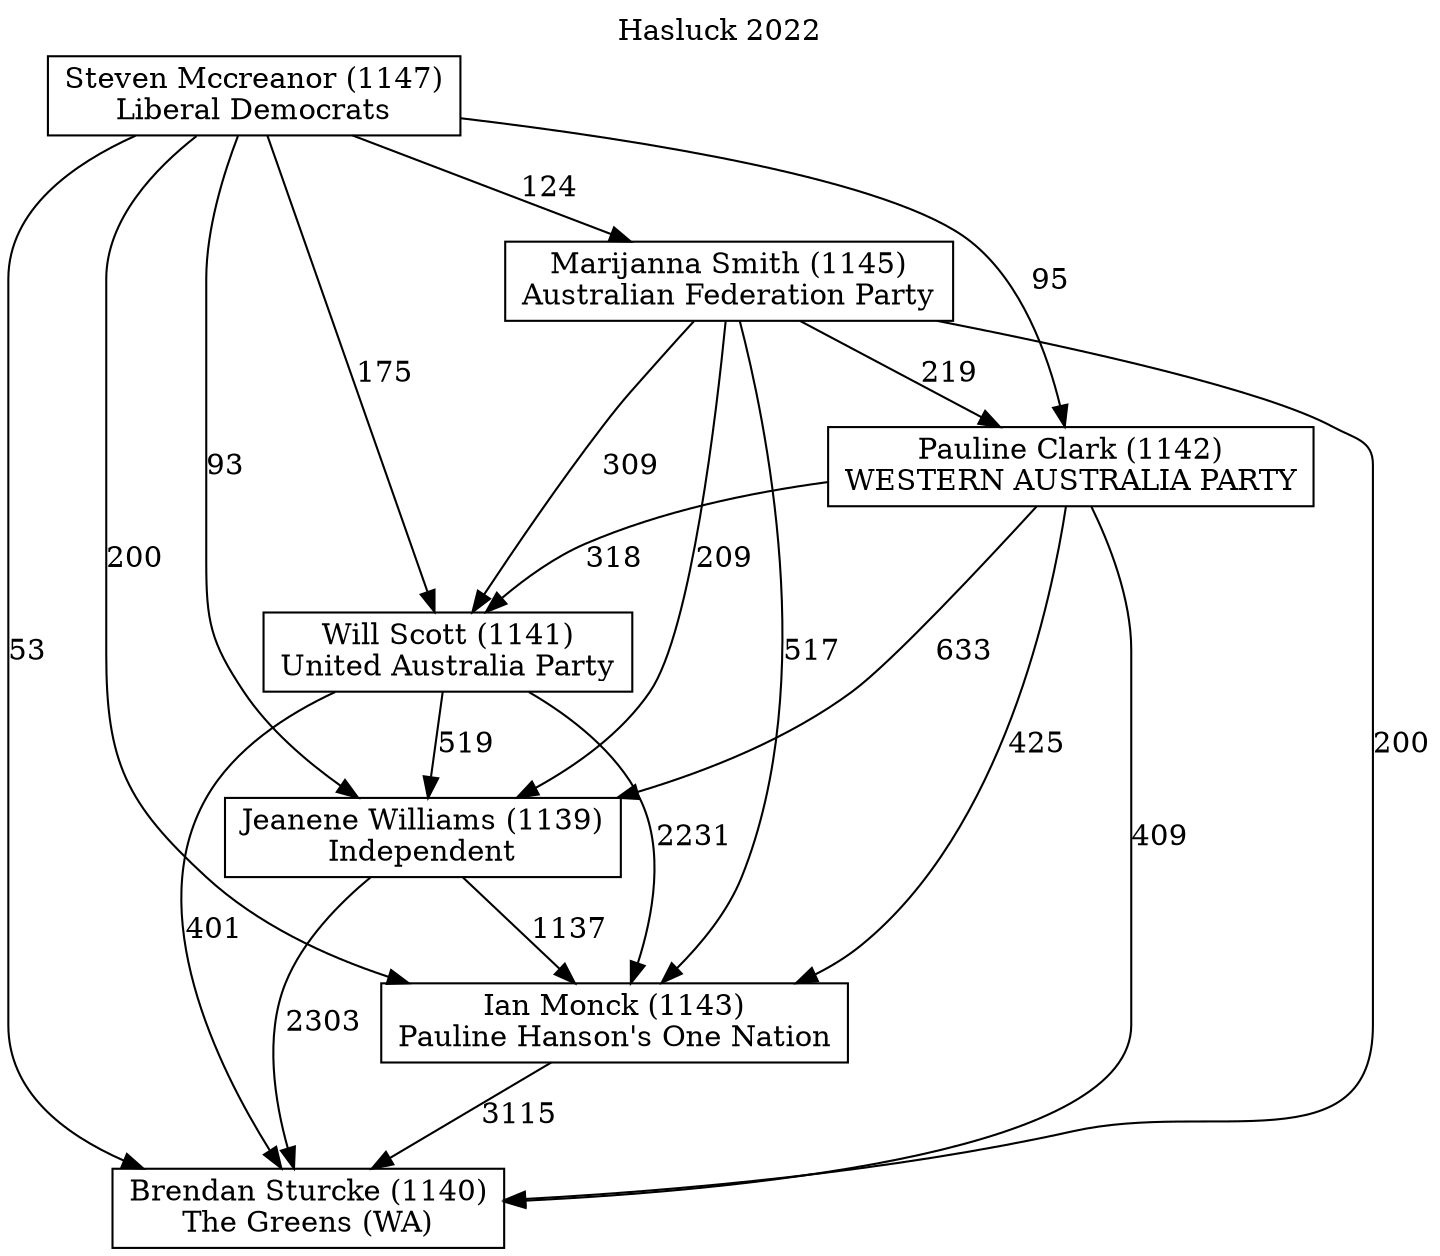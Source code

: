 // House preference flow
digraph "Brendan Sturcke (1140)_Hasluck_2022" {
	graph [label="Hasluck 2022" labelloc=t]
	node [shape=box]
	"Brendan Sturcke (1140)" [label="Brendan Sturcke (1140)
The Greens (WA)"]
	"Ian Monck (1143)" [label="Ian Monck (1143)
Pauline Hanson's One Nation"]
	"Jeanene Williams (1139)" [label="Jeanene Williams (1139)
Independent"]
	"Will Scott (1141)" [label="Will Scott (1141)
United Australia Party"]
	"Pauline Clark (1142)" [label="Pauline Clark (1142)
WESTERN AUSTRALIA PARTY"]
	"Marijanna Smith (1145)" [label="Marijanna Smith (1145)
Australian Federation Party"]
	"Steven Mccreanor (1147)" [label="Steven Mccreanor (1147)
Liberal Democrats"]
	"Brendan Sturcke (1140)" [label="Brendan Sturcke (1140)
The Greens (WA)"]
	"Jeanene Williams (1139)" [label="Jeanene Williams (1139)
Independent"]
	"Will Scott (1141)" [label="Will Scott (1141)
United Australia Party"]
	"Pauline Clark (1142)" [label="Pauline Clark (1142)
WESTERN AUSTRALIA PARTY"]
	"Marijanna Smith (1145)" [label="Marijanna Smith (1145)
Australian Federation Party"]
	"Steven Mccreanor (1147)" [label="Steven Mccreanor (1147)
Liberal Democrats"]
	"Brendan Sturcke (1140)" [label="Brendan Sturcke (1140)
The Greens (WA)"]
	"Will Scott (1141)" [label="Will Scott (1141)
United Australia Party"]
	"Pauline Clark (1142)" [label="Pauline Clark (1142)
WESTERN AUSTRALIA PARTY"]
	"Marijanna Smith (1145)" [label="Marijanna Smith (1145)
Australian Federation Party"]
	"Steven Mccreanor (1147)" [label="Steven Mccreanor (1147)
Liberal Democrats"]
	"Brendan Sturcke (1140)" [label="Brendan Sturcke (1140)
The Greens (WA)"]
	"Pauline Clark (1142)" [label="Pauline Clark (1142)
WESTERN AUSTRALIA PARTY"]
	"Marijanna Smith (1145)" [label="Marijanna Smith (1145)
Australian Federation Party"]
	"Steven Mccreanor (1147)" [label="Steven Mccreanor (1147)
Liberal Democrats"]
	"Brendan Sturcke (1140)" [label="Brendan Sturcke (1140)
The Greens (WA)"]
	"Marijanna Smith (1145)" [label="Marijanna Smith (1145)
Australian Federation Party"]
	"Steven Mccreanor (1147)" [label="Steven Mccreanor (1147)
Liberal Democrats"]
	"Brendan Sturcke (1140)" [label="Brendan Sturcke (1140)
The Greens (WA)"]
	"Steven Mccreanor (1147)" [label="Steven Mccreanor (1147)
Liberal Democrats"]
	"Steven Mccreanor (1147)" [label="Steven Mccreanor (1147)
Liberal Democrats"]
	"Marijanna Smith (1145)" [label="Marijanna Smith (1145)
Australian Federation Party"]
	"Steven Mccreanor (1147)" [label="Steven Mccreanor (1147)
Liberal Democrats"]
	"Steven Mccreanor (1147)" [label="Steven Mccreanor (1147)
Liberal Democrats"]
	"Pauline Clark (1142)" [label="Pauline Clark (1142)
WESTERN AUSTRALIA PARTY"]
	"Marijanna Smith (1145)" [label="Marijanna Smith (1145)
Australian Federation Party"]
	"Steven Mccreanor (1147)" [label="Steven Mccreanor (1147)
Liberal Democrats"]
	"Pauline Clark (1142)" [label="Pauline Clark (1142)
WESTERN AUSTRALIA PARTY"]
	"Steven Mccreanor (1147)" [label="Steven Mccreanor (1147)
Liberal Democrats"]
	"Steven Mccreanor (1147)" [label="Steven Mccreanor (1147)
Liberal Democrats"]
	"Marijanna Smith (1145)" [label="Marijanna Smith (1145)
Australian Federation Party"]
	"Steven Mccreanor (1147)" [label="Steven Mccreanor (1147)
Liberal Democrats"]
	"Steven Mccreanor (1147)" [label="Steven Mccreanor (1147)
Liberal Democrats"]
	"Will Scott (1141)" [label="Will Scott (1141)
United Australia Party"]
	"Pauline Clark (1142)" [label="Pauline Clark (1142)
WESTERN AUSTRALIA PARTY"]
	"Marijanna Smith (1145)" [label="Marijanna Smith (1145)
Australian Federation Party"]
	"Steven Mccreanor (1147)" [label="Steven Mccreanor (1147)
Liberal Democrats"]
	"Will Scott (1141)" [label="Will Scott (1141)
United Australia Party"]
	"Marijanna Smith (1145)" [label="Marijanna Smith (1145)
Australian Federation Party"]
	"Steven Mccreanor (1147)" [label="Steven Mccreanor (1147)
Liberal Democrats"]
	"Will Scott (1141)" [label="Will Scott (1141)
United Australia Party"]
	"Steven Mccreanor (1147)" [label="Steven Mccreanor (1147)
Liberal Democrats"]
	"Steven Mccreanor (1147)" [label="Steven Mccreanor (1147)
Liberal Democrats"]
	"Marijanna Smith (1145)" [label="Marijanna Smith (1145)
Australian Federation Party"]
	"Steven Mccreanor (1147)" [label="Steven Mccreanor (1147)
Liberal Democrats"]
	"Steven Mccreanor (1147)" [label="Steven Mccreanor (1147)
Liberal Democrats"]
	"Pauline Clark (1142)" [label="Pauline Clark (1142)
WESTERN AUSTRALIA PARTY"]
	"Marijanna Smith (1145)" [label="Marijanna Smith (1145)
Australian Federation Party"]
	"Steven Mccreanor (1147)" [label="Steven Mccreanor (1147)
Liberal Democrats"]
	"Pauline Clark (1142)" [label="Pauline Clark (1142)
WESTERN AUSTRALIA PARTY"]
	"Steven Mccreanor (1147)" [label="Steven Mccreanor (1147)
Liberal Democrats"]
	"Steven Mccreanor (1147)" [label="Steven Mccreanor (1147)
Liberal Democrats"]
	"Marijanna Smith (1145)" [label="Marijanna Smith (1145)
Australian Federation Party"]
	"Steven Mccreanor (1147)" [label="Steven Mccreanor (1147)
Liberal Democrats"]
	"Steven Mccreanor (1147)" [label="Steven Mccreanor (1147)
Liberal Democrats"]
	"Jeanene Williams (1139)" [label="Jeanene Williams (1139)
Independent"]
	"Will Scott (1141)" [label="Will Scott (1141)
United Australia Party"]
	"Pauline Clark (1142)" [label="Pauline Clark (1142)
WESTERN AUSTRALIA PARTY"]
	"Marijanna Smith (1145)" [label="Marijanna Smith (1145)
Australian Federation Party"]
	"Steven Mccreanor (1147)" [label="Steven Mccreanor (1147)
Liberal Democrats"]
	"Jeanene Williams (1139)" [label="Jeanene Williams (1139)
Independent"]
	"Pauline Clark (1142)" [label="Pauline Clark (1142)
WESTERN AUSTRALIA PARTY"]
	"Marijanna Smith (1145)" [label="Marijanna Smith (1145)
Australian Federation Party"]
	"Steven Mccreanor (1147)" [label="Steven Mccreanor (1147)
Liberal Democrats"]
	"Jeanene Williams (1139)" [label="Jeanene Williams (1139)
Independent"]
	"Marijanna Smith (1145)" [label="Marijanna Smith (1145)
Australian Federation Party"]
	"Steven Mccreanor (1147)" [label="Steven Mccreanor (1147)
Liberal Democrats"]
	"Jeanene Williams (1139)" [label="Jeanene Williams (1139)
Independent"]
	"Steven Mccreanor (1147)" [label="Steven Mccreanor (1147)
Liberal Democrats"]
	"Steven Mccreanor (1147)" [label="Steven Mccreanor (1147)
Liberal Democrats"]
	"Marijanna Smith (1145)" [label="Marijanna Smith (1145)
Australian Federation Party"]
	"Steven Mccreanor (1147)" [label="Steven Mccreanor (1147)
Liberal Democrats"]
	"Steven Mccreanor (1147)" [label="Steven Mccreanor (1147)
Liberal Democrats"]
	"Pauline Clark (1142)" [label="Pauline Clark (1142)
WESTERN AUSTRALIA PARTY"]
	"Marijanna Smith (1145)" [label="Marijanna Smith (1145)
Australian Federation Party"]
	"Steven Mccreanor (1147)" [label="Steven Mccreanor (1147)
Liberal Democrats"]
	"Pauline Clark (1142)" [label="Pauline Clark (1142)
WESTERN AUSTRALIA PARTY"]
	"Steven Mccreanor (1147)" [label="Steven Mccreanor (1147)
Liberal Democrats"]
	"Steven Mccreanor (1147)" [label="Steven Mccreanor (1147)
Liberal Democrats"]
	"Marijanna Smith (1145)" [label="Marijanna Smith (1145)
Australian Federation Party"]
	"Steven Mccreanor (1147)" [label="Steven Mccreanor (1147)
Liberal Democrats"]
	"Steven Mccreanor (1147)" [label="Steven Mccreanor (1147)
Liberal Democrats"]
	"Will Scott (1141)" [label="Will Scott (1141)
United Australia Party"]
	"Pauline Clark (1142)" [label="Pauline Clark (1142)
WESTERN AUSTRALIA PARTY"]
	"Marijanna Smith (1145)" [label="Marijanna Smith (1145)
Australian Federation Party"]
	"Steven Mccreanor (1147)" [label="Steven Mccreanor (1147)
Liberal Democrats"]
	"Will Scott (1141)" [label="Will Scott (1141)
United Australia Party"]
	"Marijanna Smith (1145)" [label="Marijanna Smith (1145)
Australian Federation Party"]
	"Steven Mccreanor (1147)" [label="Steven Mccreanor (1147)
Liberal Democrats"]
	"Will Scott (1141)" [label="Will Scott (1141)
United Australia Party"]
	"Steven Mccreanor (1147)" [label="Steven Mccreanor (1147)
Liberal Democrats"]
	"Steven Mccreanor (1147)" [label="Steven Mccreanor (1147)
Liberal Democrats"]
	"Marijanna Smith (1145)" [label="Marijanna Smith (1145)
Australian Federation Party"]
	"Steven Mccreanor (1147)" [label="Steven Mccreanor (1147)
Liberal Democrats"]
	"Steven Mccreanor (1147)" [label="Steven Mccreanor (1147)
Liberal Democrats"]
	"Pauline Clark (1142)" [label="Pauline Clark (1142)
WESTERN AUSTRALIA PARTY"]
	"Marijanna Smith (1145)" [label="Marijanna Smith (1145)
Australian Federation Party"]
	"Steven Mccreanor (1147)" [label="Steven Mccreanor (1147)
Liberal Democrats"]
	"Pauline Clark (1142)" [label="Pauline Clark (1142)
WESTERN AUSTRALIA PARTY"]
	"Steven Mccreanor (1147)" [label="Steven Mccreanor (1147)
Liberal Democrats"]
	"Steven Mccreanor (1147)" [label="Steven Mccreanor (1147)
Liberal Democrats"]
	"Marijanna Smith (1145)" [label="Marijanna Smith (1145)
Australian Federation Party"]
	"Steven Mccreanor (1147)" [label="Steven Mccreanor (1147)
Liberal Democrats"]
	"Steven Mccreanor (1147)" [label="Steven Mccreanor (1147)
Liberal Democrats"]
	"Ian Monck (1143)" [label="Ian Monck (1143)
Pauline Hanson's One Nation"]
	"Jeanene Williams (1139)" [label="Jeanene Williams (1139)
Independent"]
	"Will Scott (1141)" [label="Will Scott (1141)
United Australia Party"]
	"Pauline Clark (1142)" [label="Pauline Clark (1142)
WESTERN AUSTRALIA PARTY"]
	"Marijanna Smith (1145)" [label="Marijanna Smith (1145)
Australian Federation Party"]
	"Steven Mccreanor (1147)" [label="Steven Mccreanor (1147)
Liberal Democrats"]
	"Ian Monck (1143)" [label="Ian Monck (1143)
Pauline Hanson's One Nation"]
	"Will Scott (1141)" [label="Will Scott (1141)
United Australia Party"]
	"Pauline Clark (1142)" [label="Pauline Clark (1142)
WESTERN AUSTRALIA PARTY"]
	"Marijanna Smith (1145)" [label="Marijanna Smith (1145)
Australian Federation Party"]
	"Steven Mccreanor (1147)" [label="Steven Mccreanor (1147)
Liberal Democrats"]
	"Ian Monck (1143)" [label="Ian Monck (1143)
Pauline Hanson's One Nation"]
	"Pauline Clark (1142)" [label="Pauline Clark (1142)
WESTERN AUSTRALIA PARTY"]
	"Marijanna Smith (1145)" [label="Marijanna Smith (1145)
Australian Federation Party"]
	"Steven Mccreanor (1147)" [label="Steven Mccreanor (1147)
Liberal Democrats"]
	"Ian Monck (1143)" [label="Ian Monck (1143)
Pauline Hanson's One Nation"]
	"Marijanna Smith (1145)" [label="Marijanna Smith (1145)
Australian Federation Party"]
	"Steven Mccreanor (1147)" [label="Steven Mccreanor (1147)
Liberal Democrats"]
	"Ian Monck (1143)" [label="Ian Monck (1143)
Pauline Hanson's One Nation"]
	"Steven Mccreanor (1147)" [label="Steven Mccreanor (1147)
Liberal Democrats"]
	"Steven Mccreanor (1147)" [label="Steven Mccreanor (1147)
Liberal Democrats"]
	"Marijanna Smith (1145)" [label="Marijanna Smith (1145)
Australian Federation Party"]
	"Steven Mccreanor (1147)" [label="Steven Mccreanor (1147)
Liberal Democrats"]
	"Steven Mccreanor (1147)" [label="Steven Mccreanor (1147)
Liberal Democrats"]
	"Pauline Clark (1142)" [label="Pauline Clark (1142)
WESTERN AUSTRALIA PARTY"]
	"Marijanna Smith (1145)" [label="Marijanna Smith (1145)
Australian Federation Party"]
	"Steven Mccreanor (1147)" [label="Steven Mccreanor (1147)
Liberal Democrats"]
	"Pauline Clark (1142)" [label="Pauline Clark (1142)
WESTERN AUSTRALIA PARTY"]
	"Steven Mccreanor (1147)" [label="Steven Mccreanor (1147)
Liberal Democrats"]
	"Steven Mccreanor (1147)" [label="Steven Mccreanor (1147)
Liberal Democrats"]
	"Marijanna Smith (1145)" [label="Marijanna Smith (1145)
Australian Federation Party"]
	"Steven Mccreanor (1147)" [label="Steven Mccreanor (1147)
Liberal Democrats"]
	"Steven Mccreanor (1147)" [label="Steven Mccreanor (1147)
Liberal Democrats"]
	"Will Scott (1141)" [label="Will Scott (1141)
United Australia Party"]
	"Pauline Clark (1142)" [label="Pauline Clark (1142)
WESTERN AUSTRALIA PARTY"]
	"Marijanna Smith (1145)" [label="Marijanna Smith (1145)
Australian Federation Party"]
	"Steven Mccreanor (1147)" [label="Steven Mccreanor (1147)
Liberal Democrats"]
	"Will Scott (1141)" [label="Will Scott (1141)
United Australia Party"]
	"Marijanna Smith (1145)" [label="Marijanna Smith (1145)
Australian Federation Party"]
	"Steven Mccreanor (1147)" [label="Steven Mccreanor (1147)
Liberal Democrats"]
	"Will Scott (1141)" [label="Will Scott (1141)
United Australia Party"]
	"Steven Mccreanor (1147)" [label="Steven Mccreanor (1147)
Liberal Democrats"]
	"Steven Mccreanor (1147)" [label="Steven Mccreanor (1147)
Liberal Democrats"]
	"Marijanna Smith (1145)" [label="Marijanna Smith (1145)
Australian Federation Party"]
	"Steven Mccreanor (1147)" [label="Steven Mccreanor (1147)
Liberal Democrats"]
	"Steven Mccreanor (1147)" [label="Steven Mccreanor (1147)
Liberal Democrats"]
	"Pauline Clark (1142)" [label="Pauline Clark (1142)
WESTERN AUSTRALIA PARTY"]
	"Marijanna Smith (1145)" [label="Marijanna Smith (1145)
Australian Federation Party"]
	"Steven Mccreanor (1147)" [label="Steven Mccreanor (1147)
Liberal Democrats"]
	"Pauline Clark (1142)" [label="Pauline Clark (1142)
WESTERN AUSTRALIA PARTY"]
	"Steven Mccreanor (1147)" [label="Steven Mccreanor (1147)
Liberal Democrats"]
	"Steven Mccreanor (1147)" [label="Steven Mccreanor (1147)
Liberal Democrats"]
	"Marijanna Smith (1145)" [label="Marijanna Smith (1145)
Australian Federation Party"]
	"Steven Mccreanor (1147)" [label="Steven Mccreanor (1147)
Liberal Democrats"]
	"Steven Mccreanor (1147)" [label="Steven Mccreanor (1147)
Liberal Democrats"]
	"Jeanene Williams (1139)" [label="Jeanene Williams (1139)
Independent"]
	"Will Scott (1141)" [label="Will Scott (1141)
United Australia Party"]
	"Pauline Clark (1142)" [label="Pauline Clark (1142)
WESTERN AUSTRALIA PARTY"]
	"Marijanna Smith (1145)" [label="Marijanna Smith (1145)
Australian Federation Party"]
	"Steven Mccreanor (1147)" [label="Steven Mccreanor (1147)
Liberal Democrats"]
	"Jeanene Williams (1139)" [label="Jeanene Williams (1139)
Independent"]
	"Pauline Clark (1142)" [label="Pauline Clark (1142)
WESTERN AUSTRALIA PARTY"]
	"Marijanna Smith (1145)" [label="Marijanna Smith (1145)
Australian Federation Party"]
	"Steven Mccreanor (1147)" [label="Steven Mccreanor (1147)
Liberal Democrats"]
	"Jeanene Williams (1139)" [label="Jeanene Williams (1139)
Independent"]
	"Marijanna Smith (1145)" [label="Marijanna Smith (1145)
Australian Federation Party"]
	"Steven Mccreanor (1147)" [label="Steven Mccreanor (1147)
Liberal Democrats"]
	"Jeanene Williams (1139)" [label="Jeanene Williams (1139)
Independent"]
	"Steven Mccreanor (1147)" [label="Steven Mccreanor (1147)
Liberal Democrats"]
	"Steven Mccreanor (1147)" [label="Steven Mccreanor (1147)
Liberal Democrats"]
	"Marijanna Smith (1145)" [label="Marijanna Smith (1145)
Australian Federation Party"]
	"Steven Mccreanor (1147)" [label="Steven Mccreanor (1147)
Liberal Democrats"]
	"Steven Mccreanor (1147)" [label="Steven Mccreanor (1147)
Liberal Democrats"]
	"Pauline Clark (1142)" [label="Pauline Clark (1142)
WESTERN AUSTRALIA PARTY"]
	"Marijanna Smith (1145)" [label="Marijanna Smith (1145)
Australian Federation Party"]
	"Steven Mccreanor (1147)" [label="Steven Mccreanor (1147)
Liberal Democrats"]
	"Pauline Clark (1142)" [label="Pauline Clark (1142)
WESTERN AUSTRALIA PARTY"]
	"Steven Mccreanor (1147)" [label="Steven Mccreanor (1147)
Liberal Democrats"]
	"Steven Mccreanor (1147)" [label="Steven Mccreanor (1147)
Liberal Democrats"]
	"Marijanna Smith (1145)" [label="Marijanna Smith (1145)
Australian Federation Party"]
	"Steven Mccreanor (1147)" [label="Steven Mccreanor (1147)
Liberal Democrats"]
	"Steven Mccreanor (1147)" [label="Steven Mccreanor (1147)
Liberal Democrats"]
	"Will Scott (1141)" [label="Will Scott (1141)
United Australia Party"]
	"Pauline Clark (1142)" [label="Pauline Clark (1142)
WESTERN AUSTRALIA PARTY"]
	"Marijanna Smith (1145)" [label="Marijanna Smith (1145)
Australian Federation Party"]
	"Steven Mccreanor (1147)" [label="Steven Mccreanor (1147)
Liberal Democrats"]
	"Will Scott (1141)" [label="Will Scott (1141)
United Australia Party"]
	"Marijanna Smith (1145)" [label="Marijanna Smith (1145)
Australian Federation Party"]
	"Steven Mccreanor (1147)" [label="Steven Mccreanor (1147)
Liberal Democrats"]
	"Will Scott (1141)" [label="Will Scott (1141)
United Australia Party"]
	"Steven Mccreanor (1147)" [label="Steven Mccreanor (1147)
Liberal Democrats"]
	"Steven Mccreanor (1147)" [label="Steven Mccreanor (1147)
Liberal Democrats"]
	"Marijanna Smith (1145)" [label="Marijanna Smith (1145)
Australian Federation Party"]
	"Steven Mccreanor (1147)" [label="Steven Mccreanor (1147)
Liberal Democrats"]
	"Steven Mccreanor (1147)" [label="Steven Mccreanor (1147)
Liberal Democrats"]
	"Pauline Clark (1142)" [label="Pauline Clark (1142)
WESTERN AUSTRALIA PARTY"]
	"Marijanna Smith (1145)" [label="Marijanna Smith (1145)
Australian Federation Party"]
	"Steven Mccreanor (1147)" [label="Steven Mccreanor (1147)
Liberal Democrats"]
	"Pauline Clark (1142)" [label="Pauline Clark (1142)
WESTERN AUSTRALIA PARTY"]
	"Steven Mccreanor (1147)" [label="Steven Mccreanor (1147)
Liberal Democrats"]
	"Steven Mccreanor (1147)" [label="Steven Mccreanor (1147)
Liberal Democrats"]
	"Marijanna Smith (1145)" [label="Marijanna Smith (1145)
Australian Federation Party"]
	"Steven Mccreanor (1147)" [label="Steven Mccreanor (1147)
Liberal Democrats"]
	"Steven Mccreanor (1147)" [label="Steven Mccreanor (1147)
Liberal Democrats"]
	"Ian Monck (1143)" -> "Brendan Sturcke (1140)" [label=3115]
	"Jeanene Williams (1139)" -> "Ian Monck (1143)" [label=1137]
	"Will Scott (1141)" -> "Jeanene Williams (1139)" [label=519]
	"Pauline Clark (1142)" -> "Will Scott (1141)" [label=318]
	"Marijanna Smith (1145)" -> "Pauline Clark (1142)" [label=219]
	"Steven Mccreanor (1147)" -> "Marijanna Smith (1145)" [label=124]
	"Jeanene Williams (1139)" -> "Brendan Sturcke (1140)" [label=2303]
	"Will Scott (1141)" -> "Brendan Sturcke (1140)" [label=401]
	"Pauline Clark (1142)" -> "Brendan Sturcke (1140)" [label=409]
	"Marijanna Smith (1145)" -> "Brendan Sturcke (1140)" [label=200]
	"Steven Mccreanor (1147)" -> "Brendan Sturcke (1140)" [label=53]
	"Steven Mccreanor (1147)" -> "Pauline Clark (1142)" [label=95]
	"Marijanna Smith (1145)" -> "Will Scott (1141)" [label=309]
	"Steven Mccreanor (1147)" -> "Will Scott (1141)" [label=175]
	"Pauline Clark (1142)" -> "Jeanene Williams (1139)" [label=633]
	"Marijanna Smith (1145)" -> "Jeanene Williams (1139)" [label=209]
	"Steven Mccreanor (1147)" -> "Jeanene Williams (1139)" [label=93]
	"Will Scott (1141)" -> "Ian Monck (1143)" [label=2231]
	"Pauline Clark (1142)" -> "Ian Monck (1143)" [label=425]
	"Marijanna Smith (1145)" -> "Ian Monck (1143)" [label=517]
	"Steven Mccreanor (1147)" -> "Ian Monck (1143)" [label=200]
}
